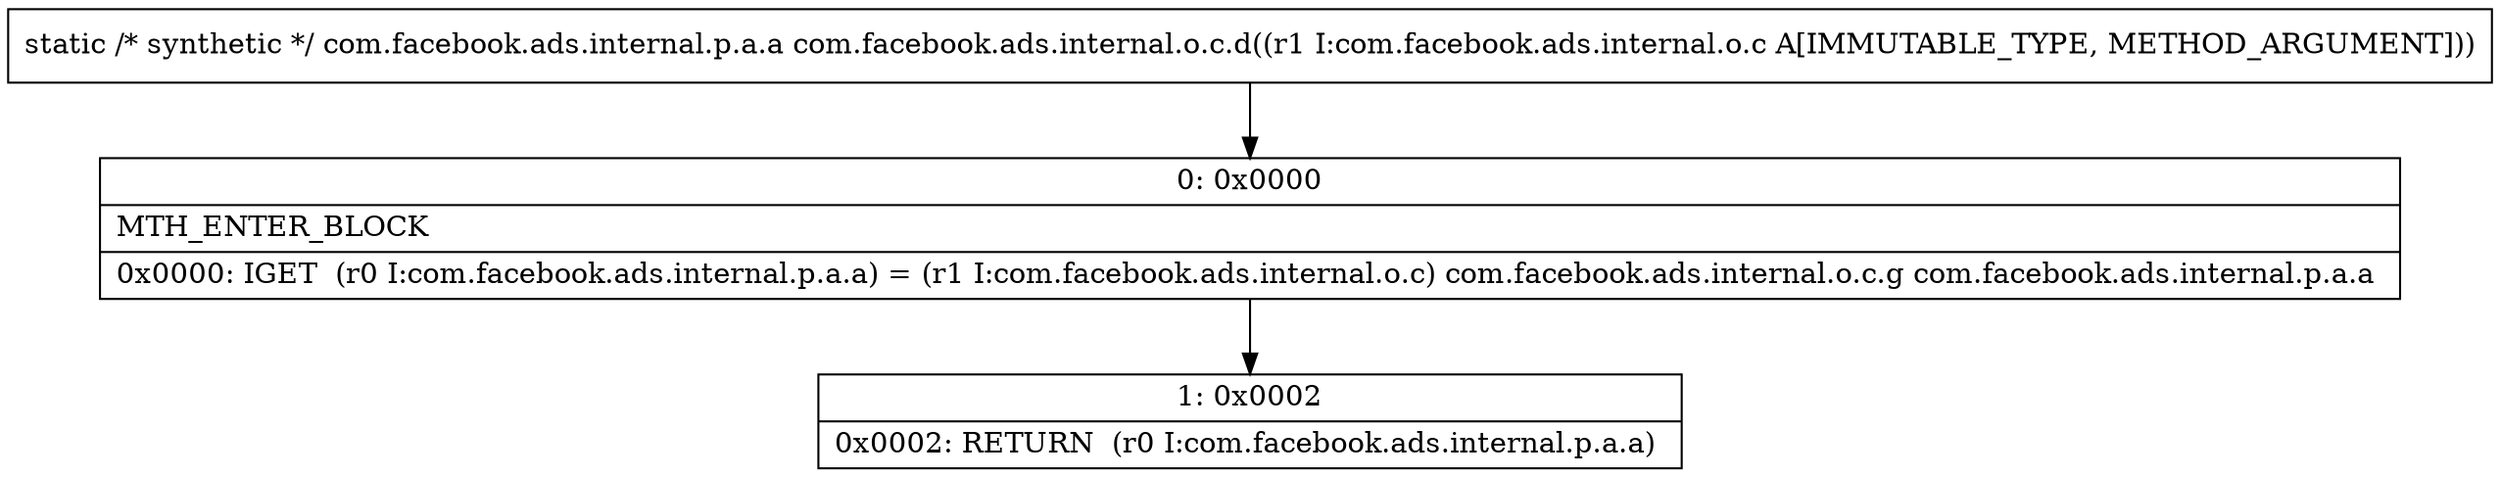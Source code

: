 digraph "CFG forcom.facebook.ads.internal.o.c.d(Lcom\/facebook\/ads\/internal\/o\/c;)Lcom\/facebook\/ads\/internal\/p\/a\/a;" {
Node_0 [shape=record,label="{0\:\ 0x0000|MTH_ENTER_BLOCK\l|0x0000: IGET  (r0 I:com.facebook.ads.internal.p.a.a) = (r1 I:com.facebook.ads.internal.o.c) com.facebook.ads.internal.o.c.g com.facebook.ads.internal.p.a.a \l}"];
Node_1 [shape=record,label="{1\:\ 0x0002|0x0002: RETURN  (r0 I:com.facebook.ads.internal.p.a.a) \l}"];
MethodNode[shape=record,label="{static \/* synthetic *\/ com.facebook.ads.internal.p.a.a com.facebook.ads.internal.o.c.d((r1 I:com.facebook.ads.internal.o.c A[IMMUTABLE_TYPE, METHOD_ARGUMENT])) }"];
MethodNode -> Node_0;
Node_0 -> Node_1;
}

